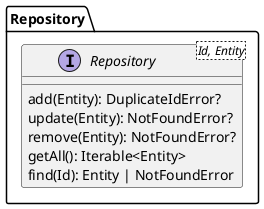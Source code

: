 @startuml repository

package Repository{
    interface Repository<Id, Entity> {
        add(Entity): DuplicateIdError?
        update(Entity): NotFoundError?
        remove(Entity): NotFoundError?
        getAll(): Iterable<Entity>
        find(Id): Entity | NotFoundError
    }
}

@enduml
